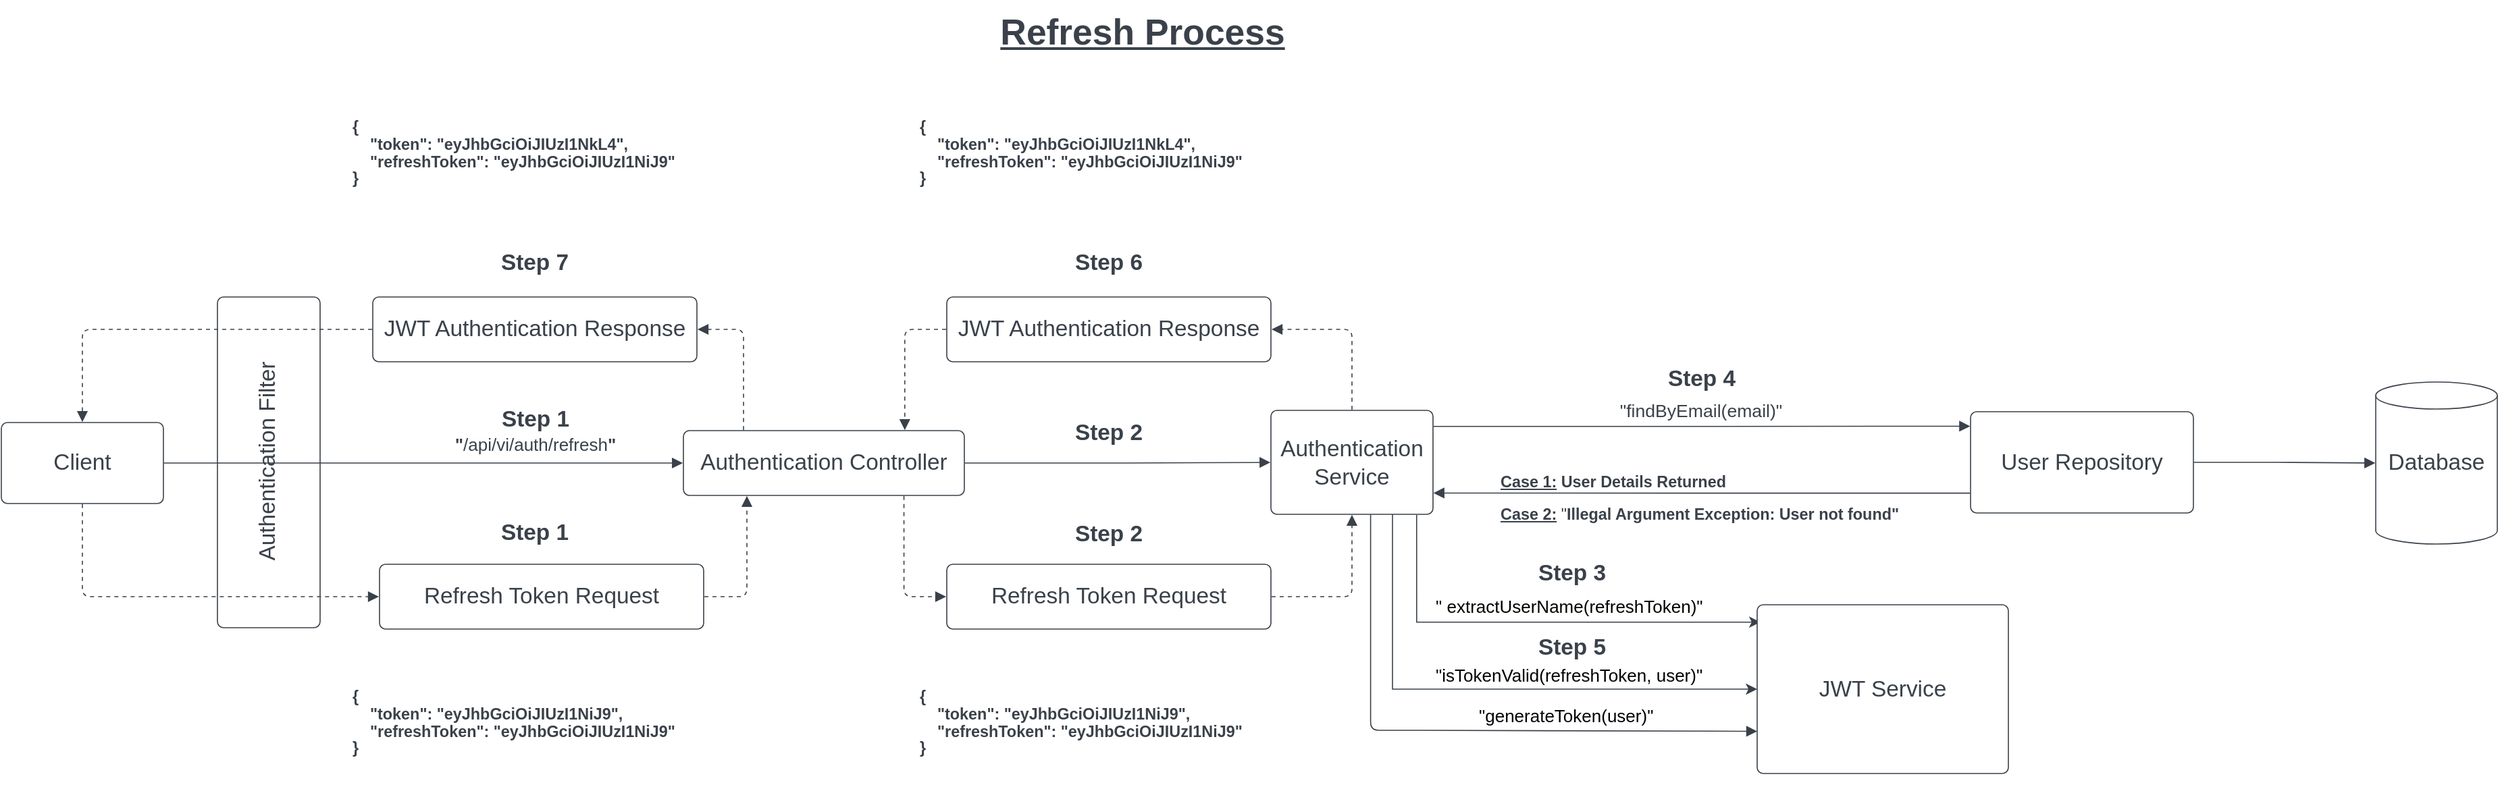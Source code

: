 <mxfile version="22.1.11" type="device">
  <diagram name="Page-1" id="HTRC14PGje5rPNPYSOH-">
    <mxGraphModel dx="1713" dy="1131" grid="1" gridSize="10" guides="1" tooltips="1" connect="1" arrows="1" fold="1" page="0" pageScale="1" pageWidth="850" pageHeight="1100" math="0" shadow="0">
      <root>
        <mxCell id="0" />
        <mxCell id="1" parent="0" />
        <mxCell id="OgRYj6fnWVbovx88ilHC-40" value="" style="html=1;overflow=block;blockSpacing=1;whiteSpace=wrap;fontSize=13;spacing=9;strokeColor=#3a414a;strokeOpacity=100;rounded=1;absoluteArcSize=1;arcSize=9;strokeWidth=0.8;lucidId=gJJYpIdF4NcB;" parent="1" vertex="1">
          <mxGeometry x="130" y="189" width="76" height="245" as="geometry" />
        </mxCell>
        <mxCell id="OgRYj6fnWVbovx88ilHC-41" value="Authentication Filter" style="html=1;overflow=block;blockSpacing=1;whiteSpace=wrap;fontSize=16.7;fontColor=#3a414a;spacing=3.8;strokeOpacity=0;fillOpacity=0;rounded=1;absoluteArcSize=1;arcSize=9;rotation=-90;fillColor=#ffffff;strokeWidth=0.8;lucidId=iKJYXVIZa1oB;" parent="1" vertex="1">
          <mxGeometry x="77" y="288" width="180" height="45" as="geometry" />
        </mxCell>
        <mxCell id="OgRYj6fnWVbovx88ilHC-42" value="Authentication Controller" style="html=1;overflow=block;blockSpacing=1;whiteSpace=wrap;fontSize=16.7;fontColor=#3a414a;spacing=3.8;strokeColor=#3a414a;strokeOpacity=100;rounded=1;absoluteArcSize=1;arcSize=9;strokeWidth=0.8;lucidId=2zFYu~6vR4Io;" parent="1" vertex="1">
          <mxGeometry x="475" y="288" width="208" height="48" as="geometry" />
        </mxCell>
        <mxCell id="OgRYj6fnWVbovx88ilHC-43" value="Client" style="html=1;overflow=block;blockSpacing=1;whiteSpace=wrap;fontSize=16.7;fontColor=#3a414a;spacing=3.8;strokeColor=#3a414a;strokeOpacity=100;fillOpacity=100;rounded=1;absoluteArcSize=1;arcSize=9;fillColor=#ffffff;strokeWidth=0.8;lucidId=2zFYS80CriyE;" parent="1" vertex="1">
          <mxGeometry x="-30" y="282" width="120" height="60" as="geometry" />
        </mxCell>
        <mxCell id="OgRYj6fnWVbovx88ilHC-44" value="" style="html=1;jettySize=18;whiteSpace=wrap;fontSize=13;strokeColor=#3a414a;strokeOpacity=100;strokeWidth=0.8;rounded=1;arcSize=12;edgeStyle=orthogonalEdgeStyle;startArrow=none;endArrow=block;endFill=1;exitX=1.003;exitY=0.5;exitPerimeter=0;entryX=-0.002;entryY=0.5;entryPerimeter=0;lucidId=2zFYjA5QJSnv;" parent="1" source="OgRYj6fnWVbovx88ilHC-43" target="OgRYj6fnWVbovx88ilHC-42" edge="1">
          <mxGeometry width="100" height="100" relative="1" as="geometry">
            <Array as="points" />
          </mxGeometry>
        </mxCell>
        <mxCell id="OgRYj6fnWVbovx88ilHC-45" value="Refresh Token Request" style="html=1;overflow=block;blockSpacing=1;whiteSpace=wrap;fontSize=16.7;fontColor=#3a414a;spacing=3.8;strokeColor=#3a414a;strokeOpacity=100;rounded=1;absoluteArcSize=1;arcSize=9;strokeWidth=0.8;lucidId=2zFYuPj2eo87;" parent="1" vertex="1">
          <mxGeometry x="250" y="387" width="240" height="48" as="geometry" />
        </mxCell>
        <mxCell id="OgRYj6fnWVbovx88ilHC-46" value="" style="html=1;jettySize=18;whiteSpace=wrap;fontSize=13;strokeColor=#3a414a;strokeOpacity=100;dashed=1;fixDash=1;strokeWidth=0.8;rounded=1;arcSize=12;edgeStyle=orthogonalEdgeStyle;startArrow=none;endArrow=block;endFill=1;exitX=0.5;exitY=1.006;exitPerimeter=0;entryX=-0.002;entryY=0.5;entryPerimeter=0;lucidId=2zFYh-ang2oz;" parent="1" source="OgRYj6fnWVbovx88ilHC-43" target="OgRYj6fnWVbovx88ilHC-45" edge="1">
          <mxGeometry width="100" height="100" relative="1" as="geometry">
            <Array as="points" />
          </mxGeometry>
        </mxCell>
        <mxCell id="OgRYj6fnWVbovx88ilHC-47" value="" style="html=1;jettySize=18;whiteSpace=wrap;fontSize=13;strokeColor=#3a414a;strokeOpacity=100;dashed=1;fixDash=1;strokeWidth=0.8;rounded=1;arcSize=12;edgeStyle=orthogonalEdgeStyle;startArrow=none;endArrow=block;endFill=1;exitX=1.002;exitY=0.5;exitPerimeter=0;entryX=0.226;entryY=1.008;entryPerimeter=0;lucidId=2zFYfTfX~uVp;" parent="1" source="OgRYj6fnWVbovx88ilHC-45" target="OgRYj6fnWVbovx88ilHC-42" edge="1">
          <mxGeometry width="100" height="100" relative="1" as="geometry">
            <Array as="points" />
          </mxGeometry>
        </mxCell>
        <mxCell id="CWBilJts_65w8pI78cO1-2" style="edgeStyle=orthogonalEdgeStyle;rounded=0;orthogonalLoop=1;jettySize=auto;html=1;exitX=0.75;exitY=1;exitDx=0;exitDy=0;entryX=0;entryY=0.5;entryDx=0;entryDy=0;strokeWidth=0.8;strokeColor=#3a414a;" edge="1" parent="1" source="OgRYj6fnWVbovx88ilHC-48" target="OgRYj6fnWVbovx88ilHC-78">
          <mxGeometry relative="1" as="geometry" />
        </mxCell>
        <mxCell id="CWBilJts_65w8pI78cO1-6" style="edgeStyle=orthogonalEdgeStyle;rounded=0;orthogonalLoop=1;jettySize=auto;html=1;exitX=0.899;exitY=1.007;exitDx=0;exitDy=0;exitPerimeter=0;strokeWidth=0.8;strokeColor=#3a414a;entryX=0.013;entryY=0.103;entryDx=0;entryDy=0;entryPerimeter=0;" edge="1" parent="1" source="OgRYj6fnWVbovx88ilHC-48" target="OgRYj6fnWVbovx88ilHC-78">
          <mxGeometry relative="1" as="geometry">
            <mxPoint x="1200" y="440" as="targetPoint" />
            <Array as="points">
              <mxPoint x="1018" y="430" />
            </Array>
          </mxGeometry>
        </mxCell>
        <mxCell id="OgRYj6fnWVbovx88ilHC-48" value="Authentication Service" style="html=1;overflow=block;blockSpacing=1;whiteSpace=wrap;fontSize=16.7;fontColor=#3a414a;spacing=3.8;strokeColor=#3a414a;strokeOpacity=100;rounded=1;absoluteArcSize=1;arcSize=9;strokeWidth=0.8;lucidId=2zFYuupQO1dz;" parent="1" vertex="1">
          <mxGeometry x="910" y="273" width="120" height="77" as="geometry" />
        </mxCell>
        <mxCell id="OgRYj6fnWVbovx88ilHC-49" value="" style="html=1;jettySize=18;whiteSpace=wrap;fontSize=13;strokeColor=#3a414a;strokeOpacity=100;strokeWidth=0.8;rounded=1;arcSize=12;edgeStyle=orthogonalEdgeStyle;startArrow=none;endArrow=block;endFill=1;exitX=1.002;exitY=0.5;exitPerimeter=0;entryX=-0.003;entryY=0.501;entryPerimeter=0;lucidId=2zFY5B1p9zJb;" parent="1" source="OgRYj6fnWVbovx88ilHC-42" target="OgRYj6fnWVbovx88ilHC-48" edge="1">
          <mxGeometry width="100" height="100" relative="1" as="geometry">
            <Array as="points" />
          </mxGeometry>
        </mxCell>
        <mxCell id="OgRYj6fnWVbovx88ilHC-51" value="Refresh Token Request" style="html=1;overflow=block;blockSpacing=1;whiteSpace=wrap;fontSize=16.7;fontColor=#3a414a;spacing=3.8;strokeColor=#3a414a;strokeOpacity=100;rounded=1;absoluteArcSize=1;arcSize=9;strokeWidth=0.8;lucidId=2zFY35T8XQso;" parent="1" vertex="1">
          <mxGeometry x="670" y="387" width="240" height="48" as="geometry" />
        </mxCell>
        <mxCell id="OgRYj6fnWVbovx88ilHC-52" value="" style="html=1;jettySize=18;whiteSpace=wrap;fontSize=13;strokeColor=#3a414a;strokeOpacity=100;dashed=1;fixDash=1;strokeWidth=0.8;rounded=1;arcSize=12;edgeStyle=orthogonalEdgeStyle;startArrow=none;endArrow=block;endFill=1;exitX=0.785;exitY=1.008;exitPerimeter=0;entryX=-0.002;entryY=0.5;entryPerimeter=0;lucidId=2zFYU2UNKGSE;" parent="1" source="OgRYj6fnWVbovx88ilHC-42" target="OgRYj6fnWVbovx88ilHC-51" edge="1">
          <mxGeometry width="100" height="100" relative="1" as="geometry">
            <Array as="points" />
          </mxGeometry>
        </mxCell>
        <mxCell id="OgRYj6fnWVbovx88ilHC-53" value="" style="html=1;jettySize=18;whiteSpace=wrap;fontSize=13;strokeColor=#3a414a;strokeOpacity=100;dashed=1;fixDash=1;strokeWidth=0.8;rounded=1;arcSize=12;edgeStyle=orthogonalEdgeStyle;startArrow=none;endArrow=block;endFill=1;exitX=1.002;exitY=0.5;exitPerimeter=0;entryX=0.5;entryY=1.005;entryPerimeter=0;lucidId=2zFYVUvgpoNA;" parent="1" source="OgRYj6fnWVbovx88ilHC-51" target="OgRYj6fnWVbovx88ilHC-48" edge="1">
          <mxGeometry width="100" height="100" relative="1" as="geometry">
            <Array as="points" />
          </mxGeometry>
        </mxCell>
        <mxCell id="OgRYj6fnWVbovx88ilHC-54" value="User Repository" style="html=1;overflow=block;blockSpacing=1;whiteSpace=wrap;fontSize=16.7;fontColor=#3a414a;spacing=3.8;strokeColor=#3a414a;strokeOpacity=100;rounded=1;absoluteArcSize=1;arcSize=9;strokeWidth=0.8;lucidId=fAFYsk1p4nQO;" parent="1" vertex="1">
          <mxGeometry x="1428" y="274" width="165" height="75" as="geometry" />
        </mxCell>
        <mxCell id="OgRYj6fnWVbovx88ilHC-55" value="JWT Authentication Response" style="html=1;overflow=block;blockSpacing=1;whiteSpace=wrap;fontSize=16.7;fontColor=#3a414a;spacing=3.8;strokeColor=#3a414a;strokeOpacity=100;rounded=1;absoluteArcSize=1;arcSize=9;strokeWidth=0.8;lucidId=MAFYoZEa5P~p;" parent="1" vertex="1">
          <mxGeometry x="670" y="189" width="240" height="48" as="geometry" />
        </mxCell>
        <mxCell id="OgRYj6fnWVbovx88ilHC-56" value="" style="html=1;jettySize=18;whiteSpace=wrap;fontSize=13;strokeColor=#3a414a;strokeOpacity=100;dashed=1;fixDash=1;strokeWidth=0.8;rounded=1;arcSize=12;edgeStyle=orthogonalEdgeStyle;startArrow=none;endArrow=block;endFill=1;exitX=0.5;exitY=-0.005;exitPerimeter=0;entryX=1.002;entryY=0.5;entryPerimeter=0;lucidId=4AFYk~NPB11R;" parent="1" source="OgRYj6fnWVbovx88ilHC-48" target="OgRYj6fnWVbovx88ilHC-55" edge="1">
          <mxGeometry width="100" height="100" relative="1" as="geometry">
            <Array as="points" />
          </mxGeometry>
        </mxCell>
        <mxCell id="OgRYj6fnWVbovx88ilHC-57" value="" style="html=1;jettySize=18;whiteSpace=wrap;fontSize=13;strokeColor=#3a414a;strokeOpacity=100;dashed=1;fixDash=1;strokeWidth=0.8;rounded=1;arcSize=12;edgeStyle=orthogonalEdgeStyle;startArrow=none;endArrow=block;endFill=1;exitX=-0.002;exitY=0.5;exitPerimeter=0;entryX=0.788;entryY=-0.008;entryPerimeter=0;lucidId=hBFYZ2r.XzvJ;" parent="1" source="OgRYj6fnWVbovx88ilHC-55" target="OgRYj6fnWVbovx88ilHC-42" edge="1">
          <mxGeometry width="100" height="100" relative="1" as="geometry">
            <Array as="points" />
          </mxGeometry>
        </mxCell>
        <mxCell id="OgRYj6fnWVbovx88ilHC-58" value="JWT Authentication Response" style="html=1;overflow=block;blockSpacing=1;whiteSpace=wrap;fontSize=16.7;fontColor=#3a414a;spacing=3.8;strokeColor=#3a414a;strokeOpacity=100;rounded=1;absoluteArcSize=1;arcSize=9;strokeWidth=0.8;lucidId=kBFYXRJNL8_Y;" parent="1" vertex="1">
          <mxGeometry x="245" y="189" width="240" height="48" as="geometry" />
        </mxCell>
        <mxCell id="OgRYj6fnWVbovx88ilHC-59" value="" style="html=1;jettySize=18;whiteSpace=wrap;fontSize=13;strokeColor=#3a414a;strokeOpacity=100;dashed=1;fixDash=1;strokeWidth=0.8;rounded=1;arcSize=12;edgeStyle=orthogonalEdgeStyle;startArrow=none;endArrow=block;endFill=1;exitX=0.214;exitY=-0.008;exitPerimeter=0;entryX=1.002;entryY=0.5;entryPerimeter=0;lucidId=zBFY5hNd.Mw_;" parent="1" source="OgRYj6fnWVbovx88ilHC-42" target="OgRYj6fnWVbovx88ilHC-58" edge="1">
          <mxGeometry width="100" height="100" relative="1" as="geometry">
            <Array as="points" />
          </mxGeometry>
        </mxCell>
        <mxCell id="OgRYj6fnWVbovx88ilHC-60" value="" style="html=1;jettySize=18;whiteSpace=wrap;fontSize=13;strokeColor=#3a414a;strokeOpacity=100;dashed=1;fixDash=1;strokeWidth=0.8;rounded=1;arcSize=12;edgeStyle=orthogonalEdgeStyle;startArrow=none;endArrow=block;endFill=1;exitX=-0.002;exitY=0.5;exitPerimeter=0;entryX=0.5;entryY=-0.006;entryPerimeter=0;lucidId=CBFYUsvmMAET;" parent="1" source="OgRYj6fnWVbovx88ilHC-58" target="OgRYj6fnWVbovx88ilHC-43" edge="1">
          <mxGeometry width="100" height="100" relative="1" as="geometry">
            <Array as="points" />
          </mxGeometry>
        </mxCell>
        <mxCell id="OgRYj6fnWVbovx88ilHC-61" value="" style="html=1;jettySize=18;whiteSpace=wrap;fontSize=13;strokeColor=#3a414a;strokeOpacity=100;strokeWidth=0.8;rounded=1;arcSize=12;edgeStyle=orthogonalEdgeStyle;startArrow=none;endArrow=block;endFill=1;exitX=1.003;exitY=0.154;exitPerimeter=0;entryX=-0.002;entryY=0.143;entryPerimeter=0;lucidId=nCFYD-VR2bTi;" parent="1" source="OgRYj6fnWVbovx88ilHC-48" target="OgRYj6fnWVbovx88ilHC-54" edge="1">
          <mxGeometry width="100" height="100" relative="1" as="geometry">
            <Array as="points" />
          </mxGeometry>
        </mxCell>
        <mxCell id="OgRYj6fnWVbovx88ilHC-62" value="" style="html=1;overflow=block;blockSpacing=1;whiteSpace=wrap;shape=cylinder3;direction=south;size=10;anchorPointDirection=0;boundedLbl=1;fontSize=13;spacing=3.8;strokeColor=#3a414a;strokeOpacity=100;rounded=1;absoluteArcSize=1;arcSize=9;rotation=-90;strokeWidth=0.8;lucidId=6CFYuHata7f0;" parent="1" vertex="1">
          <mxGeometry x="1713" y="267" width="120" height="90" as="geometry" />
        </mxCell>
        <mxCell id="OgRYj6fnWVbovx88ilHC-63" value="Database" style="html=1;overflow=block;blockSpacing=1;whiteSpace=wrap;fontSize=16.7;fontColor=#3a414a;spacing=3.8;strokeOpacity=0;fillOpacity=0;rounded=1;absoluteArcSize=1;arcSize=9;fillColor=#ffffff;strokeWidth=0.8;lucidId=ADFYUWlyWlCn;" parent="1" vertex="1">
          <mxGeometry x="1728" y="295" width="90" height="33" as="geometry" />
        </mxCell>
        <mxCell id="OgRYj6fnWVbovx88ilHC-64" value="" style="html=1;jettySize=18;whiteSpace=wrap;fontSize=13;strokeColor=#3a414a;strokeOpacity=100;strokeWidth=0.8;rounded=1;arcSize=12;edgeStyle=orthogonalEdgeStyle;startArrow=none;endArrow=block;endFill=1;exitX=1.002;exitY=0.5;exitPerimeter=0;entryX=0.5;entryY=-0.004;entryPerimeter=0;lucidId=TDFYDqDGcc03;" parent="1" source="OgRYj6fnWVbovx88ilHC-54" target="OgRYj6fnWVbovx88ilHC-62" edge="1">
          <mxGeometry width="100" height="100" relative="1" as="geometry">
            <Array as="points" />
          </mxGeometry>
        </mxCell>
        <mxCell id="OgRYj6fnWVbovx88ilHC-65" value="Refresh Process" style="html=1;overflow=block;blockSpacing=1;whiteSpace=wrap;fontSize=26.7;fontColor=#3a414a;fontStyle=5;spacing=3.8;strokeOpacity=0;fillOpacity=0;rounded=1;absoluteArcSize=1;arcSize=9;fillColor=#ffffff;strokeWidth=0.8;lucidId=~DFYZkBlnF4q;" parent="1" vertex="1">
          <mxGeometry x="160" y="-30" width="1310" height="45" as="geometry" />
        </mxCell>
        <mxCell id="OgRYj6fnWVbovx88ilHC-66" value="&lt;div style=&quot;display: flex; justify-content: center; text-align: center; align-items: baseline; line-height: 1.25; margin-top: -2px;&quot;&gt;&lt;span&gt;&lt;span style=&quot;font-size:16.7px;color:#3a414a;font-weight: bold;&quot;&gt;Step 1&lt;br&gt;&lt;/span&gt;&lt;span style=&quot;color: rgb(58, 65, 74); font-weight: bold;&quot;&gt;&quot;&lt;/span&gt;&lt;span style=&quot;color: rgb(58, 65, 74);&quot;&gt;/api/vi/auth/refresh&lt;/span&gt;&lt;span style=&quot;color: rgb(58, 65, 74); font-weight: bold;&quot;&gt;&quot;&lt;/span&gt;&lt;/span&gt;&lt;/div&gt;" style="html=1;overflow=block;blockSpacing=1;whiteSpace=wrap;fontSize=13;spacing=3.8;strokeOpacity=0;fillOpacity=0;rounded=1;absoluteArcSize=1;arcSize=9;fillColor=#ffffff;strokeWidth=0.8;lucidId=KFFYn5MueqUD;" parent="1" vertex="1">
          <mxGeometry x="296" y="259" width="139" height="60" as="geometry" />
        </mxCell>
        <mxCell id="OgRYj6fnWVbovx88ilHC-67" value="Step 1" style="html=1;overflow=block;blockSpacing=1;whiteSpace=wrap;fontSize=16.7;fontColor=#3a414a;fontStyle=1;spacing=3.8;strokeOpacity=0;fillOpacity=0;rounded=1;absoluteArcSize=1;arcSize=9;fillColor=#ffffff;strokeWidth=0.8;lucidId=7FFYPt37ztXa;" parent="1" vertex="1">
          <mxGeometry x="306" y="350" width="118" height="26" as="geometry" />
        </mxCell>
        <mxCell id="OgRYj6fnWVbovx88ilHC-68" value="Step 2" style="html=1;overflow=block;blockSpacing=1;whiteSpace=wrap;fontSize=16.7;fontColor=#3a414a;fontStyle=1;spacing=3.8;strokeOpacity=0;fillOpacity=0;rounded=1;absoluteArcSize=1;arcSize=9;fillColor=#ffffff;strokeWidth=0.8;lucidId=hGFYZjv~YuN5;" parent="1" vertex="1">
          <mxGeometry x="731" y="276" width="118" height="26" as="geometry" />
        </mxCell>
        <mxCell id="OgRYj6fnWVbovx88ilHC-69" value="Step 2" style="html=1;overflow=block;blockSpacing=1;whiteSpace=wrap;fontSize=16.7;fontColor=#3a414a;fontStyle=1;spacing=3.8;strokeOpacity=0;fillOpacity=0;rounded=1;absoluteArcSize=1;arcSize=9;fillColor=#ffffff;strokeWidth=0.8;lucidId=zGFY5BSuIJj7;" parent="1" vertex="1">
          <mxGeometry x="731" y="351" width="118" height="26" as="geometry" />
        </mxCell>
        <mxCell id="OgRYj6fnWVbovx88ilHC-70" value="Step 3" style="html=1;overflow=block;blockSpacing=1;whiteSpace=wrap;fontSize=16.7;fontColor=#3a414a;fontStyle=1;spacing=3.8;strokeOpacity=0;fillOpacity=0;rounded=1;absoluteArcSize=1;arcSize=9;fillColor=#ffffff;strokeWidth=0.8;lucidId=7GFY8KIpnJoN;" parent="1" vertex="1">
          <mxGeometry x="1073.5" y="380" width="118" height="26" as="geometry" />
        </mxCell>
        <mxCell id="OgRYj6fnWVbovx88ilHC-71" value="Step 4" style="html=1;overflow=block;blockSpacing=1;whiteSpace=wrap;fontSize=16.7;fontColor=#3a414a;fontStyle=1;spacing=3.8;strokeOpacity=0;fillOpacity=0;rounded=1;absoluteArcSize=1;arcSize=9;fillColor=#ffffff;strokeWidth=0.8;lucidId=eHFYQ9thBJcC;" parent="1" vertex="1">
          <mxGeometry x="1170" y="236" width="118" height="26" as="geometry" />
        </mxCell>
        <mxCell id="OgRYj6fnWVbovx88ilHC-72" value="Step 6" style="html=1;overflow=block;blockSpacing=1;whiteSpace=wrap;fontSize=16.7;fontColor=#3a414a;fontStyle=1;spacing=3.8;strokeOpacity=0;fillOpacity=0;rounded=1;absoluteArcSize=1;arcSize=9;fillColor=#ffffff;strokeWidth=0.8;lucidId=.HFY~2yxw~1o;" parent="1" vertex="1">
          <mxGeometry x="731" y="150" width="118" height="26" as="geometry" />
        </mxCell>
        <mxCell id="OgRYj6fnWVbovx88ilHC-73" value="Step 7" style="html=1;overflow=block;blockSpacing=1;whiteSpace=wrap;fontSize=16.7;fontColor=#3a414a;fontStyle=1;spacing=3.8;strokeOpacity=0;fillOpacity=0;rounded=1;absoluteArcSize=1;arcSize=9;fillColor=#ffffff;strokeWidth=0.8;lucidId=UJFYarfEnzPf;" parent="1" vertex="1">
          <mxGeometry x="306" y="150" width="118" height="26" as="geometry" />
        </mxCell>
        <mxCell id="OgRYj6fnWVbovx88ilHC-76" value="&lt;div style=&quot;display: flex; justify-content: flex-start; text-align: left; align-items: baseline; font-size: 0; line-height: 1.25;margin-top: -2px;&quot;&gt;&lt;span&gt;&lt;span style=&quot;font-size:11.7px;color:#3a414a;font-weight: bold;&quot;&gt;{&lt;br&gt;&lt;/span&gt;&lt;/span&gt;&lt;/div&gt;&lt;div style=&quot;display: flex; justify-content: flex-start; text-align: left; align-items: baseline; font-size: 0; line-height: 1.25;margin-top: -2px;&quot;&gt;&lt;span&gt;&lt;span style=&quot;font-size:11.7px;color:#3a414a;font-weight: bold;&quot;&gt;&amp;nbsp; &amp;nbsp; &quot;token&quot;: &quot;eyJhbGciOiJIUzI1NkL4&quot;,&lt;br&gt;&lt;/span&gt;&lt;/span&gt;&lt;/div&gt;&lt;div style=&quot;display: flex; justify-content: flex-start; text-align: left; align-items: baseline; font-size: 0; line-height: 1.25;margin-top: -2px;&quot;&gt;&lt;span&gt;&lt;span style=&quot;font-size:11.7px;color:#3a414a;font-weight: bold;&quot;&gt;&amp;nbsp; &amp;nbsp; &quot;refreshToken&quot;: &quot;eyJhbGciOiJIUzI1NiJ9&quot;&lt;br&gt;&lt;/span&gt;&lt;/span&gt;&lt;/div&gt;&lt;div style=&quot;display: flex; justify-content: flex-start; text-align: left; align-items: baseline; font-size: 0; line-height: 1.25;margin-top: -2px;&quot;&gt;&lt;span&gt;&lt;span style=&quot;font-size:11.7px;color:#3a414a;font-weight: bold;&quot;&gt;}&lt;/span&gt;&lt;/span&gt;&lt;/div&gt;" style="html=1;overflow=block;blockSpacing=1;whiteSpace=wrap;fontSize=13;spacing=3.8;verticalAlign=middle;strokeOpacity=0;fillOpacity=0;rounded=1;absoluteArcSize=1;arcSize=9;fillColor=#ffffff;strokeWidth=0.8;lucidId=YNFY7pJtkz4H;" parent="1" vertex="1">
          <mxGeometry x="647" y="23" width="285" height="120" as="geometry" />
        </mxCell>
        <mxCell id="OgRYj6fnWVbovx88ilHC-77" value="&lt;div style=&quot;display: flex; justify-content: flex-start; text-align: left; align-items: baseline; font-size: 0; line-height: 1.25;margin-top: -2px;&quot;&gt;&lt;span&gt;&lt;span style=&quot;font-size:11.7px;color:#3a414a;font-weight: bold;&quot;&gt;{&lt;br&gt;&lt;/span&gt;&lt;/span&gt;&lt;/div&gt;&lt;div style=&quot;display: flex; justify-content: flex-start; text-align: left; align-items: baseline; font-size: 0; line-height: 1.25;margin-top: -2px;&quot;&gt;&lt;span&gt;&lt;span style=&quot;font-size:11.7px;color:#3a414a;font-weight: bold;&quot;&gt;&amp;nbsp; &amp;nbsp; &quot;token&quot;: &quot;eyJhbGciOiJIUzI1NkL4&quot;,&lt;br&gt;&lt;/span&gt;&lt;/span&gt;&lt;/div&gt;&lt;div style=&quot;display: flex; justify-content: flex-start; text-align: left; align-items: baseline; font-size: 0; line-height: 1.25;margin-top: -2px;&quot;&gt;&lt;span&gt;&lt;span style=&quot;font-size:11.7px;color:#3a414a;font-weight: bold;&quot;&gt;&amp;nbsp; &amp;nbsp; &quot;refreshToken&quot;: &quot;eyJhbGciOiJIUzI1NiJ9&quot;&lt;br&gt;&lt;/span&gt;&lt;/span&gt;&lt;/div&gt;&lt;div style=&quot;display: flex; justify-content: flex-start; text-align: left; align-items: baseline; font-size: 0; line-height: 1.25;margin-top: -2px;&quot;&gt;&lt;span&gt;&lt;span style=&quot;font-size:11.7px;color:#3a414a;font-weight: bold;&quot;&gt;}&lt;/span&gt;&lt;/span&gt;&lt;/div&gt;" style="html=1;overflow=block;blockSpacing=1;whiteSpace=wrap;fontSize=13;spacing=3.8;verticalAlign=middle;strokeOpacity=0;fillOpacity=0;rounded=1;absoluteArcSize=1;arcSize=9;fillColor=#ffffff;strokeWidth=0.8;lucidId=kOFYxa5o5vlA;" parent="1" vertex="1">
          <mxGeometry x="227" y="38" width="285" height="90" as="geometry" />
        </mxCell>
        <mxCell id="OgRYj6fnWVbovx88ilHC-78" value="JWT Service" style="html=1;overflow=block;blockSpacing=1;whiteSpace=wrap;fontSize=16.7;fontColor=#3a414a;spacing=9;strokeColor=#3a414a;strokeOpacity=100;rounded=1;absoluteArcSize=1;arcSize=9;strokeWidth=0.8;lucidId=BVSZYOPVXyLb;" parent="1" vertex="1">
          <mxGeometry x="1270" y="417" width="186" height="125" as="geometry" />
        </mxCell>
        <mxCell id="OgRYj6fnWVbovx88ilHC-79" value="" style="html=1;jettySize=18;whiteSpace=wrap;fontSize=13;strokeColor=#3a414a;strokeOpacity=100;strokeWidth=0.8;rounded=1;arcSize=12;edgeStyle=orthogonalEdgeStyle;startArrow=none;endArrow=block;endFill=1;exitX=0.615;exitY=1.002;exitPerimeter=0;lucidId=.VSZBSl61Iq-;entryX=0;entryY=0.75;entryDx=0;entryDy=0;exitDx=0;exitDy=0;" parent="1" source="OgRYj6fnWVbovx88ilHC-48" target="OgRYj6fnWVbovx88ilHC-78" edge="1">
          <mxGeometry width="100" height="100" relative="1" as="geometry">
            <Array as="points">
              <mxPoint x="984" y="510" />
              <mxPoint x="1014" y="510" />
            </Array>
            <mxPoint x="1230" y="500" as="targetPoint" />
          </mxGeometry>
        </mxCell>
        <mxCell id="OgRYj6fnWVbovx88ilHC-83" value="" style="html=1;jettySize=18;whiteSpace=wrap;fontSize=13;strokeColor=#3a414a;strokeOpacity=100;strokeWidth=0.8;rounded=1;arcSize=12;edgeStyle=orthogonalEdgeStyle;startArrow=none;endArrow=block;endFill=1;exitX=1.002;exitY=0.5;exitPerimeter=0;entryX=-0.002;entryY=0.5;entryPerimeter=0;lucidId=rXSZGqndwzRR;" parent="1" target="OgRYj6fnWVbovx88ilHC-81" edge="1">
          <mxGeometry width="100" height="100" relative="1" as="geometry">
            <Array as="points" />
            <mxPoint x="1406.45" y="73.5" as="sourcePoint" />
          </mxGeometry>
        </mxCell>
        <mxCell id="OgRYj6fnWVbovx88ilHC-85" value="" style="html=1;jettySize=18;whiteSpace=wrap;fontSize=13;strokeColor=#3a414a;strokeOpacity=100;strokeWidth=0.8;rounded=1;arcSize=12;edgeStyle=orthogonalEdgeStyle;startArrow=none;endArrow=block;endFill=1;exitX=-0.002;exitY=0.804;exitPerimeter=0;entryX=1.003;entryY=0.795;entryPerimeter=0;lucidId=nZSZVwc-ycWW;" parent="1" source="OgRYj6fnWVbovx88ilHC-54" target="OgRYj6fnWVbovx88ilHC-48" edge="1">
          <mxGeometry width="100" height="100" relative="1" as="geometry">
            <Array as="points" />
          </mxGeometry>
        </mxCell>
        <mxCell id="OgRYj6fnWVbovx88ilHC-86" value="&quot;findByEmail(email)&quot;" style="html=1;overflow=block;blockSpacing=1;whiteSpace=wrap;fontSize=13.3;fontColor=#3a414a;spacing=3.8;strokeOpacity=0;fillOpacity=0;rounded=1;absoluteArcSize=1;arcSize=9;fillColor=#ffffff;strokeWidth=0.8;lucidId=0ZSZ5FhFwm37;" parent="1" vertex="1">
          <mxGeometry x="1148" y="262" width="161" height="20" as="geometry" />
        </mxCell>
        <mxCell id="OgRYj6fnWVbovx88ilHC-87" value="&lt;div style=&quot;display: flex; justify-content: flex-start; text-align: left; align-items: baseline; font-size: 0; line-height: 1.25;margin-top: -2px;&quot;&gt;&lt;span&gt;&lt;span style=&quot;font-size:11.7px;color:#3a414a;font-weight: bold;text-decoration: underline;&quot;&gt;Case 1:&lt;/span&gt;&lt;span style=&quot;font-size:11.7px;color:#3a414a;&quot;&gt; &lt;/span&gt;&lt;span style=&quot;font-size:11.7px;color:#3a414a;font-weight: bold;&quot;&gt;User Details Returned&lt;/span&gt;&lt;/span&gt;&lt;/div&gt;" style="html=1;overflow=block;blockSpacing=1;whiteSpace=wrap;fontSize=13;spacing=3.8;strokeOpacity=0;fillOpacity=0;rounded=1;absoluteArcSize=1;arcSize=9;fillColor=#ffffff;strokeWidth=0.8;lucidId=40SZPubns6Bh;" parent="1" vertex="1">
          <mxGeometry x="1077" y="315" width="180" height="24" as="geometry" />
        </mxCell>
        <mxCell id="OgRYj6fnWVbovx88ilHC-88" value="&lt;div style=&quot;display: flex; justify-content: flex-start; text-align: left; align-items: baseline; font-size: 0; line-height: 1.25;margin-top: -2px;&quot;&gt;&lt;span&gt;&lt;span style=&quot;font-size:11.7px;color:#3a414a;font-weight: bold;text-decoration: underline;&quot;&gt;Case 2:&lt;/span&gt;&lt;span style=&quot;font-size:11.7px;color:#3a414a;&quot;&gt; &quot;&lt;/span&gt;&lt;span style=&quot;font-size:11.7px;color:#3a414a;font-weight: bold;&quot;&gt;Illegal Argument Exception: User not found&quot;&lt;/span&gt;&lt;/span&gt;&lt;/div&gt;" style="html=1;overflow=block;blockSpacing=1;whiteSpace=wrap;fontSize=13;spacing=3.8;strokeOpacity=0;fillOpacity=0;rounded=1;absoluteArcSize=1;arcSize=9;fillColor=#ffffff;strokeWidth=0.8;lucidId=Z1SZSML53H_D;" parent="1" vertex="1">
          <mxGeometry x="1077" y="339" width="303" height="24" as="geometry" />
        </mxCell>
        <mxCell id="OgRYj6fnWVbovx88ilHC-91" value="Step 5" style="html=1;overflow=block;blockSpacing=1;whiteSpace=wrap;fontSize=16.7;fontColor=#3a414a;fontStyle=1;spacing=3.8;strokeOpacity=0;fillOpacity=0;rounded=1;absoluteArcSize=1;arcSize=9;fillColor=#ffffff;strokeWidth=0.8;lucidId=j5SZUadHTrf7;" parent="1" vertex="1">
          <mxGeometry x="1073.5" y="435" width="118" height="26" as="geometry" />
        </mxCell>
        <mxCell id="CWBilJts_65w8pI78cO1-1" value="&lt;font style=&quot;font-size: 13px;&quot;&gt;&quot;generateToken(user)&quot;&lt;/font&gt;" style="text;whiteSpace=wrap;html=1;" vertex="1" parent="1">
          <mxGeometry x="1061.5" y="485" width="130" height="30" as="geometry" />
        </mxCell>
        <mxCell id="CWBilJts_65w8pI78cO1-3" value="&lt;font style=&quot;font-size: 13px;&quot;&gt;&quot;isTokenValid(refreshToken, user)&quot;&lt;/font&gt;" style="text;whiteSpace=wrap;html=1;" vertex="1" parent="1">
          <mxGeometry x="1030" y="455" width="200" height="30" as="geometry" />
        </mxCell>
        <mxCell id="CWBilJts_65w8pI78cO1-7" value="&lt;font style=&quot;font-size: 13px;&quot;&gt;&quot; extractUserName(refreshToken)&quot;&lt;/font&gt;" style="text;whiteSpace=wrap;html=1;" vertex="1" parent="1">
          <mxGeometry x="1030" y="404" width="205" height="30" as="geometry" />
        </mxCell>
        <mxCell id="CWBilJts_65w8pI78cO1-8" value="&lt;div style=&quot;display: flex; justify-content: flex-start; text-align: left; align-items: baseline; font-size: 0; line-height: 1.25;margin-top: -2px;&quot;&gt;&lt;span&gt;&lt;span style=&quot;font-size:11.7px;color:#3a414a;font-weight: bold;&quot;&gt;{&lt;br&gt;&lt;/span&gt;&lt;/span&gt;&lt;/div&gt;&lt;div style=&quot;display: flex; justify-content: flex-start; text-align: left; align-items: baseline; font-size: 0; line-height: 1.25;margin-top: -2px;&quot;&gt;&lt;span&gt;&lt;span style=&quot;font-size:11.7px;color:#3a414a;font-weight: bold;&quot;&gt;&amp;nbsp; &amp;nbsp; &quot;token&quot;: &quot;eyJhbGciOiJIUzI1NiJ9&quot;,&lt;br&gt;&lt;/span&gt;&lt;/span&gt;&lt;/div&gt;&lt;div style=&quot;display: flex; justify-content: flex-start; text-align: left; align-items: baseline; font-size: 0; line-height: 1.25;margin-top: -2px;&quot;&gt;&lt;span&gt;&lt;span style=&quot;font-size:11.7px;color:#3a414a;font-weight: bold;&quot;&gt;&amp;nbsp; &amp;nbsp; &quot;refreshToken&quot;: &quot;eyJhbGciOiJIUzI1NiJ9&quot;&lt;br&gt;&lt;/span&gt;&lt;/span&gt;&lt;/div&gt;&lt;div style=&quot;display: flex; justify-content: flex-start; text-align: left; align-items: baseline; font-size: 0; line-height: 1.25;margin-top: -2px;&quot;&gt;&lt;span&gt;&lt;span style=&quot;font-size:11.7px;color:#3a414a;font-weight: bold;&quot;&gt;}&lt;/span&gt;&lt;/span&gt;&lt;/div&gt;" style="html=1;overflow=block;blockSpacing=1;whiteSpace=wrap;fontSize=13;spacing=3.8;verticalAlign=middle;strokeOpacity=0;fillOpacity=0;rounded=1;absoluteArcSize=1;arcSize=9;fillColor=#ffffff;strokeWidth=0.8;lucidId=kOFYxa5o5vlA;" vertex="1" parent="1">
          <mxGeometry x="227" y="460" width="285" height="90" as="geometry" />
        </mxCell>
        <mxCell id="CWBilJts_65w8pI78cO1-9" value="&lt;div style=&quot;display: flex; justify-content: flex-start; text-align: left; align-items: baseline; font-size: 0; line-height: 1.25;margin-top: -2px;&quot;&gt;&lt;span&gt;&lt;span style=&quot;font-size:11.7px;color:#3a414a;font-weight: bold;&quot;&gt;{&lt;br&gt;&lt;/span&gt;&lt;/span&gt;&lt;/div&gt;&lt;div style=&quot;display: flex; justify-content: flex-start; text-align: left; align-items: baseline; font-size: 0; line-height: 1.25;margin-top: -2px;&quot;&gt;&lt;span&gt;&lt;span style=&quot;font-size:11.7px;color:#3a414a;font-weight: bold;&quot;&gt;&amp;nbsp; &amp;nbsp; &quot;token&quot;: &quot;eyJhbGciOiJIUzI1NiJ9&quot;,&lt;br&gt;&lt;/span&gt;&lt;/span&gt;&lt;/div&gt;&lt;div style=&quot;display: flex; justify-content: flex-start; text-align: left; align-items: baseline; font-size: 0; line-height: 1.25;margin-top: -2px;&quot;&gt;&lt;span&gt;&lt;span style=&quot;font-size:11.7px;color:#3a414a;font-weight: bold;&quot;&gt;&amp;nbsp; &amp;nbsp; &quot;refreshToken&quot;: &quot;eyJhbGciOiJIUzI1NiJ9&quot;&lt;br&gt;&lt;/span&gt;&lt;/span&gt;&lt;/div&gt;&lt;div style=&quot;display: flex; justify-content: flex-start; text-align: left; align-items: baseline; font-size: 0; line-height: 1.25;margin-top: -2px;&quot;&gt;&lt;span&gt;&lt;span style=&quot;font-size:11.7px;color:#3a414a;font-weight: bold;&quot;&gt;}&lt;/span&gt;&lt;/span&gt;&lt;/div&gt;" style="html=1;overflow=block;blockSpacing=1;whiteSpace=wrap;fontSize=13;spacing=3.8;verticalAlign=middle;strokeOpacity=0;fillOpacity=0;rounded=1;absoluteArcSize=1;arcSize=9;fillColor=#ffffff;strokeWidth=0.8;lucidId=kOFYxa5o5vlA;" vertex="1" parent="1">
          <mxGeometry x="647" y="460" width="285" height="90" as="geometry" />
        </mxCell>
      </root>
    </mxGraphModel>
  </diagram>
</mxfile>
